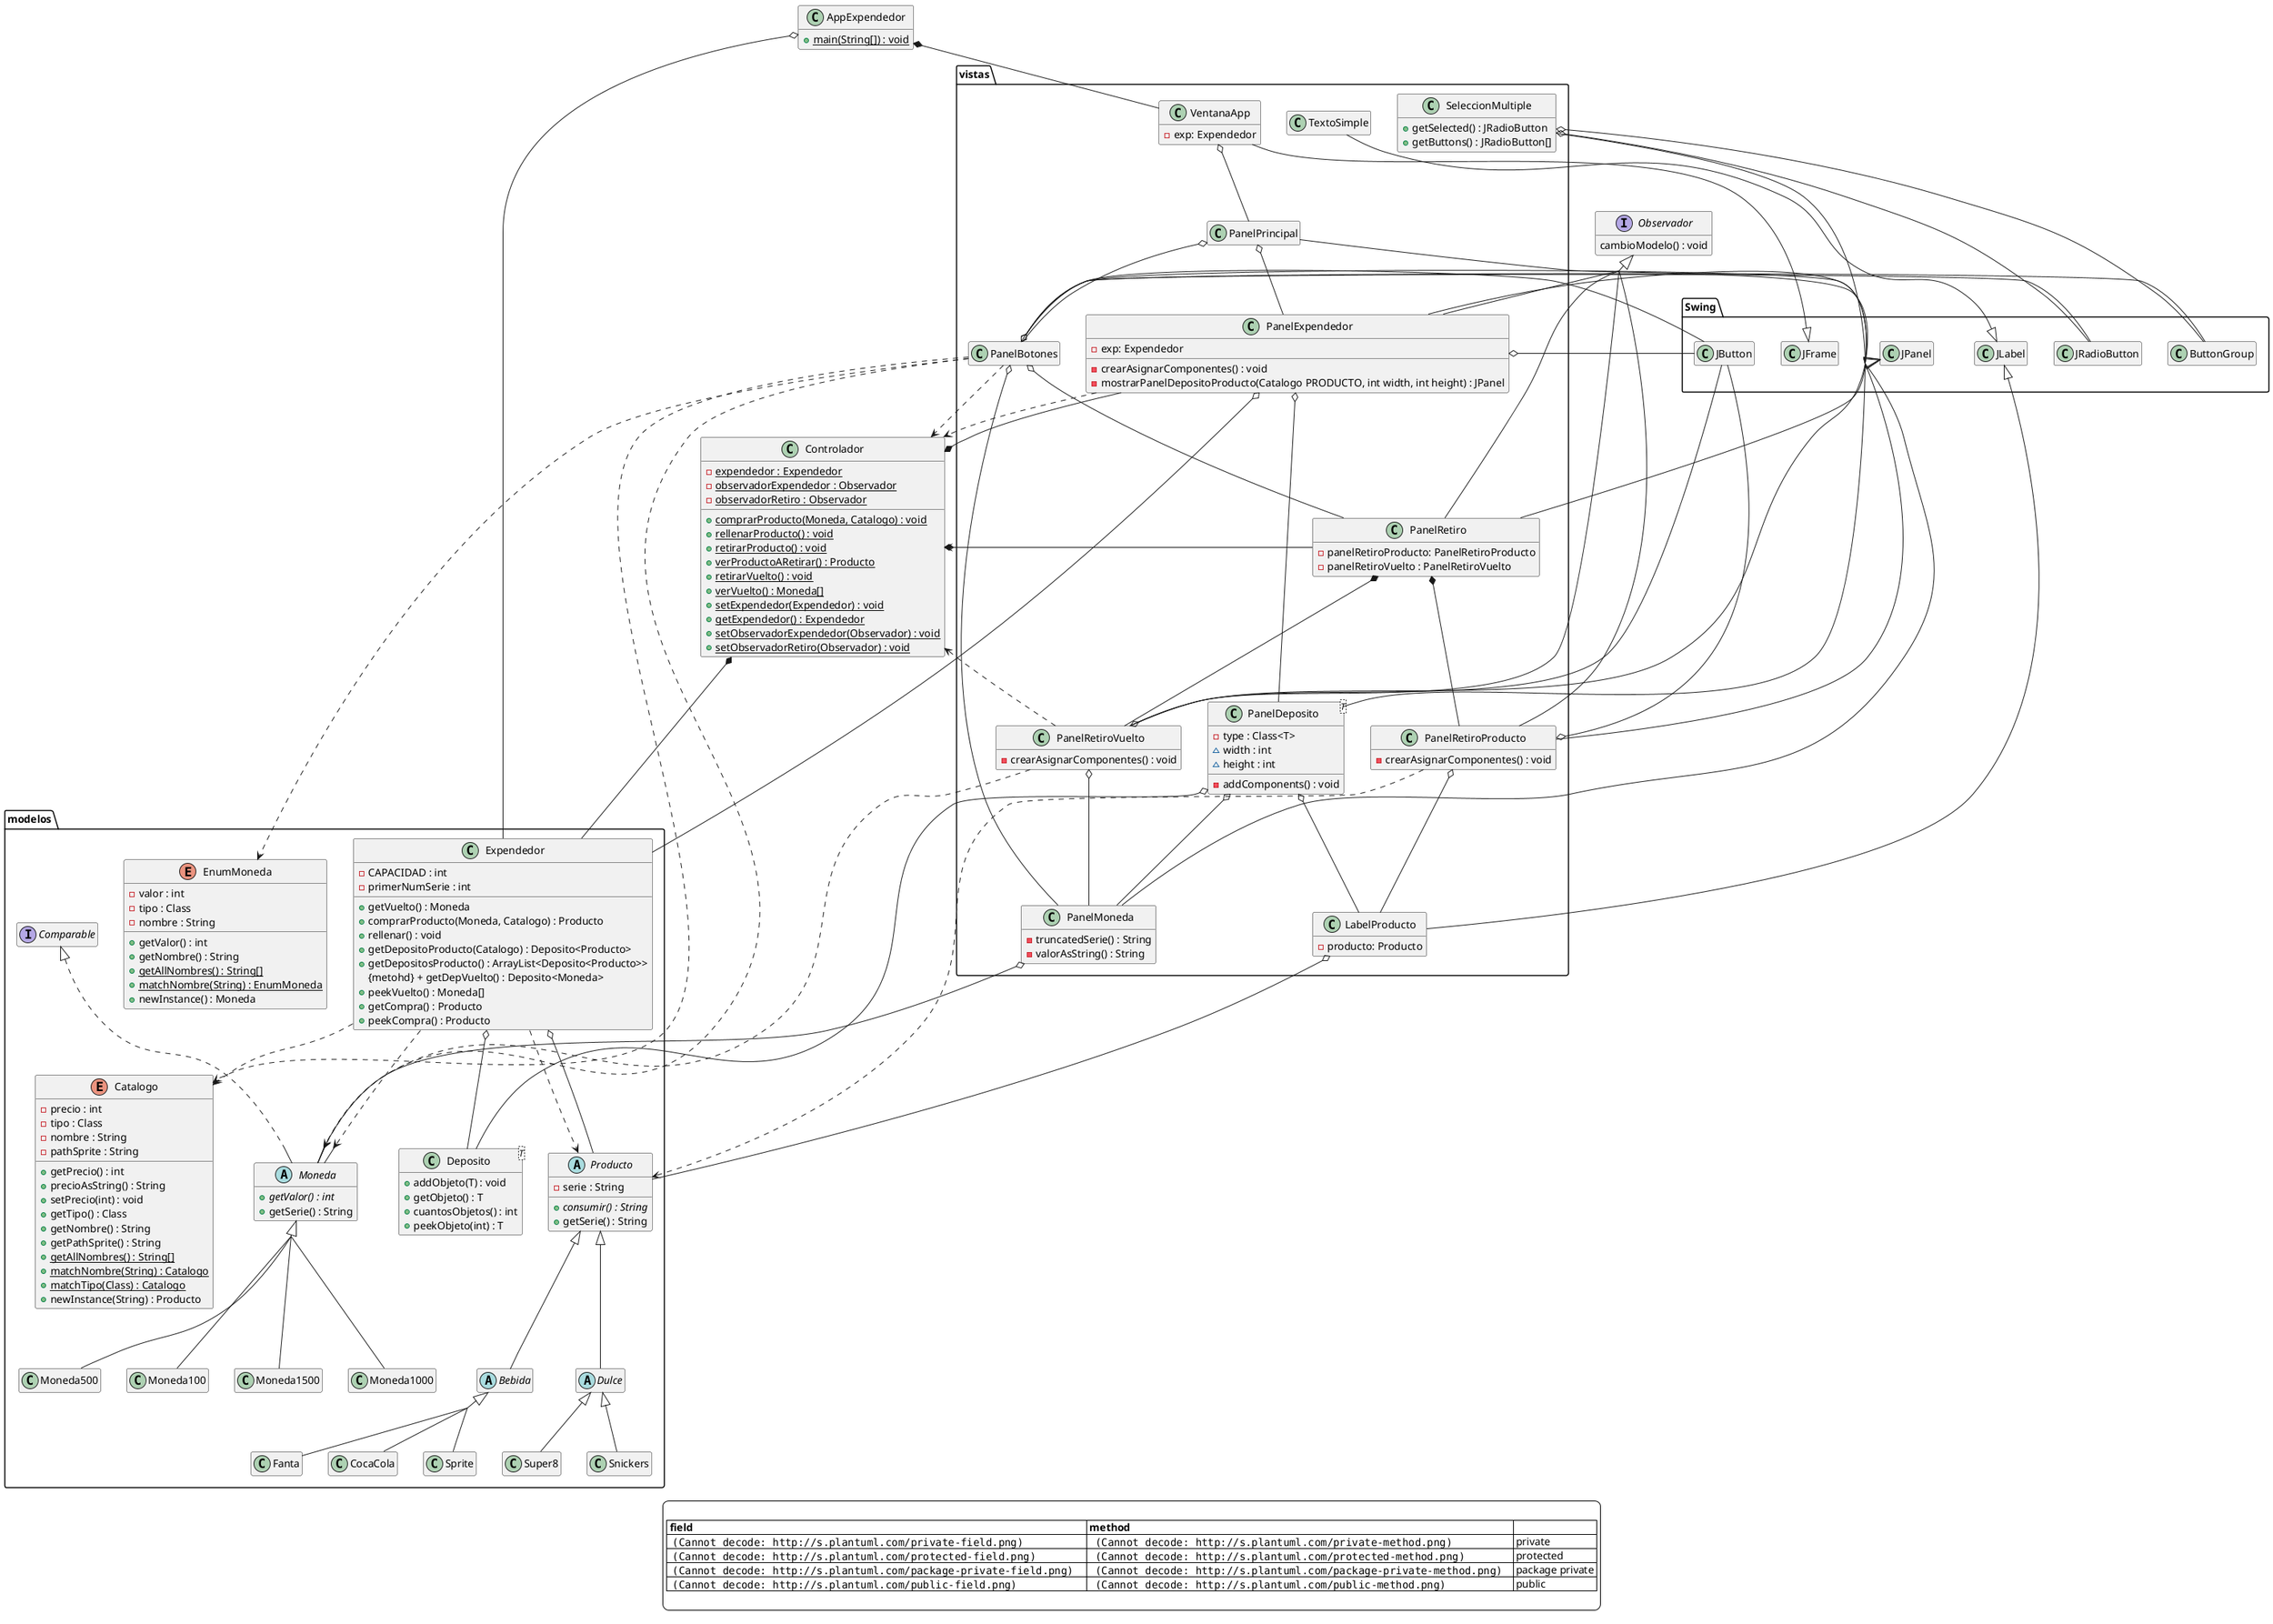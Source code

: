 @startuml UML_Imagen
hide empty methods
hide empty fields
skinparam groupInheritance 3

skinparam legendBackgroundColor #ffffff
legend

|= field |= method |=  |
|  <img:http://s.plantuml.com/private-field.png>     |   <img:http://s.plantuml.com/private-method.png>     | private |
|  <img:http://s.plantuml.com/protected-field.png>   |   <img:http://s.plantuml.com/protected-method.png>   | protected |
|  <img:http://s.plantuml.com/package-private-field.png>     |   <img:http://s.plantuml.com/package-private-method.png>    | package private |
|  <img:http://s.plantuml.com/public-field.png>     |   <img:http://s.plantuml.com/public-method.png>     | public |

endlegend


class AppExpendedor {
  {method} {static} + main(String[]) : void
}

interface Observador {
  {method} cambioModelo() : void
}

class Controlador {
  {field} {static} - expendedor : Expendedor
  {field} {static} - observadorExpendedor : Observador
  {field} {static} - observadorRetiro : Observador
  {method} {static} + comprarProducto(Moneda, Catalogo) : void
  {method} {static} + rellenarProducto() : void
  {method} {static} + retirarProducto() : void
  {method} {static} + verProductoARetirar() : Producto
  {method} {static} + retirarVuelto() : void
  {method} {static} + verVuelto() : Moneda[]
  {method} {static} + setExpendedor(Expendedor) : void
  {method} {static} + getExpendedor() : Expendedor
  {method} {static} + setObservadorExpendedor(Observador) : void
  {method} {static} + setObservadorRetiro(Observador) : void
}

package "modelos" {
  class Expendedor {
    {field} - CAPACIDAD : int
    {field} - primerNumSerie : int
    {method} + getVuelto() : Moneda
    {method} + comprarProducto(Moneda, Catalogo) : Producto
    {method} + rellenar() : void
    {method} + getDepositoProducto(Catalogo) : Deposito<Producto>
    {method} + getDepositosProducto() : ArrayList<Deposito<Producto>>
    {metohd} + getDepVuelto() : Deposito<Moneda>
    {method} + peekVuelto() : Moneda[]
    {method} + getCompra() : Producto
    {method} + peekCompra() : Producto
  }
  class Deposito<T> {
      {method} + addObjeto(T) : void 
      {method} + getObjeto() : T
      {method} + cuantosObjetos() : int
      {method} + peekObjeto(int) : T
  }
  abstract Moneda implements Comparable {
    {method} {abstract} + getValor() : int
    {method} + getSerie() : String
  }
  abstract Producto {
      {field} - serie : String
      {method} {abstract} + consumir() : String
      {method} + getSerie() : String
  }
  abstract Bebida {
  }
  abstract Dulce {
  }
  enum Catalogo {
      {field} - precio : int
      {field} - tipo : Class
      {field} - nombre : String
      {field} - pathSprite : String
      {method} + getPrecio() : int
      {method} + precioAsString() : String
      {method} + setPrecio(int) : void
      {method} + getTipo() : Class
      {method} + getNombre() : String
      {method} + getPathSprite() : String
      {method} {static} + getAllNombres() : String[]
      {method} {static} + matchNombre(String) : Catalogo
      {method} {static} + matchTipo(Class) : Catalogo
      {method} + newInstance(String) : Producto
  }
  enum EnumMoneda {
    {field} - valor : int
    {field} - tipo : Class
    {field} - nombre : String
    {method} + getValor() : int
    {method} + getNombre() : String
    {method} {static} + getAllNombres() : String[]
    {method} {static} + matchNombre(String) : EnumMoneda
    {method} + newInstance() : Moneda
  }

  class Moneda1500
  class Moneda1000
  class Moneda500
  class Moneda100

  class CocaCola
  class Sprite
  class Fanta

  class Snickers
  class Super8
}

package "vistas" {
  class VentanaApp {
    {field} - exp: Expendedor
  }
  class PanelPrincipal
  class PanelExpendedor {
    {field} - exp: Expendedor
    {method} - crearAsignarComponentes() : void
    {method} - mostrarPanelDepositoProducto(Catalogo PRODUCTO, int width, int height) : JPanel
  }
  class PanelDeposito<T> {
    {field} - type : Class<T>
    {field} ~ width : int
    {field} ~ height : int
    {method} - addComponents() : void
  }
  class LabelProducto {
    {field} - producto: Producto
  }
  class PanelMoneda {
    {method} - truncatedSerie() : String
    {method} - valorAsString() : String
  }
  class TextoSimple
  class PanelBotones
  class SeleccionMultiple {
    {method} + getSelected() : JRadioButton
    {method} + getButtons() : JRadioButton[]
  }
  class PanelRetiro {
    {field} - panelRetiroProducto: PanelRetiroProducto
    {field} - panelRetiroVuelto : PanelRetiroVuelto
  }
  class PanelRetiroProducto {
    {method} - crearAsignarComponentes() : void
  }
  class PanelRetiroVuelto {
    {method} - crearAsignarComponentes() : void
  }
}

package "Swing" {
  class JFrame
  class JPanel
  class JLabel
  class JButton
  class JRadioButton
  class ButtonGroup
}

' Dependencias
Expendedor ..> Producto
Expendedor ..> Moneda
Expendedor ..> Catalogo

PanelBotones ..> EnumMoneda
PanelBotones ..> Moneda
PanelBotones ..> Catalogo

PanelRetiroVuelto ..> Moneda
PanelRetiroProducto ..> Producto

PanelExpendedor ..> Controlador
PanelBotones ..> Controlador
PanelRetiroVuelto ..> Controlador
PanelRetiro ..> Controlador

' Asociaciones y Agregaciones
Expendedor o-- Deposito
Expendedor o-- Producto

AppExpendedor o-- Expendedor
VentanaApp o-- PanelPrincipal

PanelPrincipal o-- PanelExpendedor
PanelPrincipal o-- PanelBotones

PanelExpendedor o-- Expendedor
PanelExpendedor o-- PanelDeposito

PanelBotones o-- PanelMoneda
PanelBotones o-- PanelRetiro

PanelRetiroVuelto o-- PanelMoneda
PanelRetiroProducto o-- LabelProducto

PanelDeposito o-- PanelMoneda
PanelDeposito o-- LabelProducto

PanelMoneda o-- Moneda
LabelProducto o-- Producto
PanelDeposito o-- Deposito


' Composiciones
AppExpendedor *-- VentanaApp

Controlador *-- PanelRetiro
Controlador *-- PanelExpendedor
Controlador *-- Expendedor

PanelRetiro *-- PanelRetiroProducto
PanelRetiro *-- PanelRetiroVuelto

' Herencias Producto
Producto <|-- Bebida
Producto <|-- Dulce
Bebida <|-- CocaCola
Bebida <|-- Sprite
Bebida <|-- Fanta 
Dulce <|-- Snickers
Dulce <|-- Super8

' Herencias Moneda
Moneda <|-- Moneda100
Moneda <|-- Moneda500
Moneda <|-- Moneda1000
Moneda <|-- Moneda1500

' Implementaciones
Observador <|.. PanelExpendedor
Observador <|.. PanelRetiro
Observador <|.. PanelRetiroProducto
Observador <|.. PanelRetiroVuelto

' Swing
JFrame <|-- VentanaApp
JPanel <|-- PanelPrincipal

JPanel <|-- PanelExpendedor
PanelExpendedor o-- JButton

JPanel <|-- PanelBotones
PanelBotones o-- JButton
PanelBotones o-- JRadioButton
PanelBotones o-- ButtonGroup

JPanel <|-- PanelRetiro
JPanel <|-- PanelRetiroProducto
JPanel <|-- PanelRetiroVuelto
PanelRetiroVuelto o-- JButton
PanelRetiroProducto o-- JButton

JPanel <|-- PanelMoneda
JLabel <|-- LabelProducto
JPanel <|-- PanelDeposito
JLabel <|-- TextoSimple

JPanel <|-- SeleccionMultiple
SeleccionMultiple o-- JRadioButton
SeleccionMultiple o-- ButtonGroup
@enduml